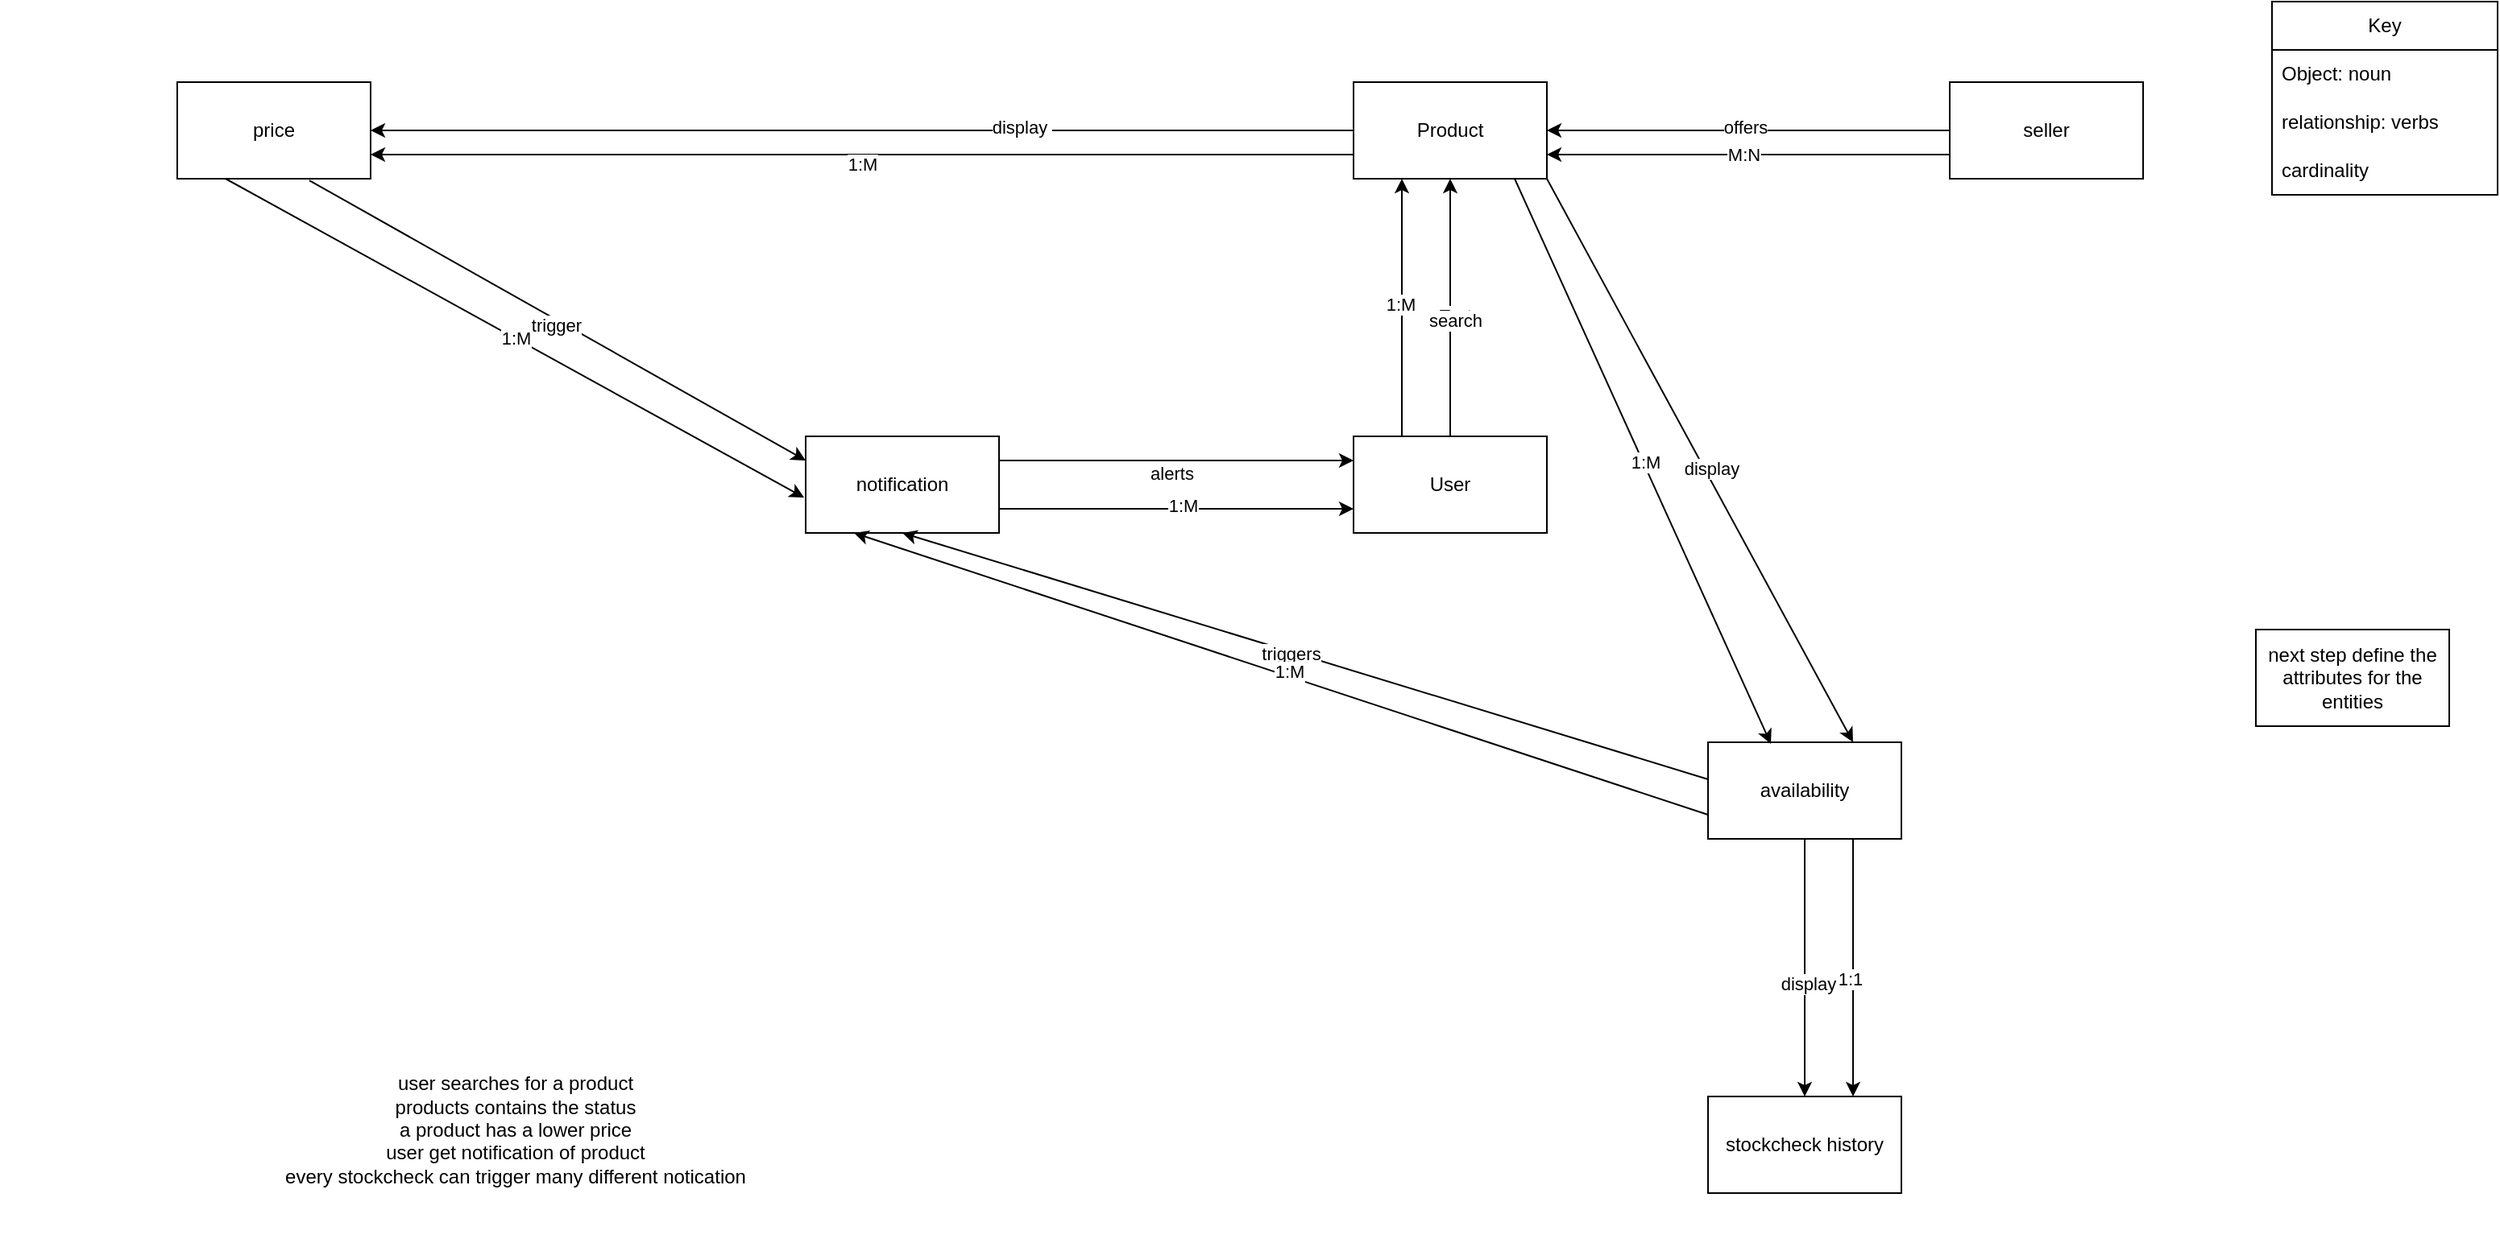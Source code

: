 <mxfile>
    <diagram name="Page-1" id="4VpNGm_nSuCiyjVT2MGh">
        <mxGraphModel dx="2870" dy="883" grid="1" gridSize="10" guides="1" tooltips="1" connect="1" arrows="1" fold="1" page="1" pageScale="1" pageWidth="1100" pageHeight="1700" math="0" shadow="0">
            <root>
                <mxCell id="0"/>
                <mxCell id="1" parent="0"/>
                <mxCell id="TJdjvg6xkdOxgYm8qe-P-21" value="" style="edgeStyle=orthogonalEdgeStyle;rounded=0;orthogonalLoop=1;jettySize=auto;html=1;entryX=1;entryY=0.5;entryDx=0;entryDy=0;" parent="1" source="TJdjvg6xkdOxgYm8qe-P-3" target="TJdjvg6xkdOxgYm8qe-P-12" edge="1">
                    <mxGeometry relative="1" as="geometry">
                        <mxPoint x="150" y="160" as="targetPoint"/>
                    </mxGeometry>
                </mxCell>
                <mxCell id="TJdjvg6xkdOxgYm8qe-P-22" value="display&amp;nbsp;" style="edgeLabel;html=1;align=center;verticalAlign=middle;resizable=0;points=[];" parent="TJdjvg6xkdOxgYm8qe-P-21" vertex="1" connectable="0">
                    <mxGeometry x="-0.325" y="-2" relative="1" as="geometry">
                        <mxPoint as="offset"/>
                    </mxGeometry>
                </mxCell>
                <mxCell id="TJdjvg6xkdOxgYm8qe-P-23" value="" style="edgeStyle=orthogonalEdgeStyle;rounded=0;orthogonalLoop=1;jettySize=auto;html=1;exitX=0.5;exitY=1;exitDx=0;exitDy=0;" parent="1" source="8oSyop-ZPTbU-onXqtr1-8" target="TJdjvg6xkdOxgYm8qe-P-11" edge="1">
                    <mxGeometry relative="1" as="geometry"/>
                </mxCell>
                <mxCell id="TJdjvg6xkdOxgYm8qe-P-24" value="display" style="edgeLabel;html=1;align=center;verticalAlign=middle;resizable=0;points=[];" parent="TJdjvg6xkdOxgYm8qe-P-23" vertex="1" connectable="0">
                    <mxGeometry x="0.12" y="2" relative="1" as="geometry">
                        <mxPoint as="offset"/>
                    </mxGeometry>
                </mxCell>
                <mxCell id="TJdjvg6xkdOxgYm8qe-P-3" value="Product" style="rounded=0;whiteSpace=wrap;html=1;" parent="1" vertex="1">
                    <mxGeometry x="350" y="120" width="120" height="60" as="geometry"/>
                </mxCell>
                <mxCell id="TJdjvg6xkdOxgYm8qe-P-15" value="" style="edgeStyle=orthogonalEdgeStyle;rounded=0;orthogonalLoop=1;jettySize=auto;html=1;" parent="1" source="TJdjvg6xkdOxgYm8qe-P-4" target="TJdjvg6xkdOxgYm8qe-P-3" edge="1">
                    <mxGeometry relative="1" as="geometry"/>
                </mxCell>
                <mxCell id="TJdjvg6xkdOxgYm8qe-P-17" value="Text" style="edgeLabel;html=1;align=center;verticalAlign=middle;resizable=0;points=[];" parent="TJdjvg6xkdOxgYm8qe-P-15" vertex="1" connectable="0">
                    <mxGeometry x="-0.057" y="-3" relative="1" as="geometry">
                        <mxPoint as="offset"/>
                    </mxGeometry>
                </mxCell>
                <mxCell id="TJdjvg6xkdOxgYm8qe-P-18" value="search" style="edgeLabel;html=1;align=center;verticalAlign=middle;resizable=0;points=[];" parent="TJdjvg6xkdOxgYm8qe-P-15" vertex="1" connectable="0">
                    <mxGeometry x="-0.1" y="-3" relative="1" as="geometry">
                        <mxPoint as="offset"/>
                    </mxGeometry>
                </mxCell>
                <mxCell id="TJdjvg6xkdOxgYm8qe-P-4" value="User" style="rounded=0;whiteSpace=wrap;html=1;" parent="1" vertex="1">
                    <mxGeometry x="350" y="340" width="120" height="60" as="geometry"/>
                </mxCell>
                <mxCell id="TJdjvg6xkdOxgYm8qe-P-27" style="edgeStyle=orthogonalEdgeStyle;rounded=0;orthogonalLoop=1;jettySize=auto;html=1;exitX=0;exitY=0.5;exitDx=0;exitDy=0;entryX=1;entryY=0.5;entryDx=0;entryDy=0;" parent="1" source="TJdjvg6xkdOxgYm8qe-P-6" target="TJdjvg6xkdOxgYm8qe-P-3" edge="1">
                    <mxGeometry relative="1" as="geometry"/>
                </mxCell>
                <mxCell id="TJdjvg6xkdOxgYm8qe-P-28" value="offers" style="edgeLabel;html=1;align=center;verticalAlign=middle;resizable=0;points=[];" parent="TJdjvg6xkdOxgYm8qe-P-27" vertex="1" connectable="0">
                    <mxGeometry x="0.017" y="-2" relative="1" as="geometry">
                        <mxPoint as="offset"/>
                    </mxGeometry>
                </mxCell>
                <mxCell id="TJdjvg6xkdOxgYm8qe-P-6" value="seller" style="rounded=0;whiteSpace=wrap;html=1;" parent="1" vertex="1">
                    <mxGeometry x="720" y="120" width="120" height="60" as="geometry"/>
                </mxCell>
                <mxCell id="TJdjvg6xkdOxgYm8qe-P-8" value="user searches for a product&lt;div&gt;products contains the status&lt;/div&gt;&lt;div&gt;a product has a lower price&lt;/div&gt;&lt;div&gt;user get notification of product&lt;/div&gt;&lt;div&gt;every stockcheck can trigger many different notication&lt;/div&gt;&lt;div&gt;&lt;br&gt;&lt;/div&gt;&lt;div&gt;&lt;br&gt;&lt;/div&gt;" style="text;html=1;align=center;verticalAlign=middle;whiteSpace=wrap;rounded=0;" parent="1" vertex="1">
                    <mxGeometry x="-490" y="730" width="640" height="110" as="geometry"/>
                </mxCell>
                <mxCell id="TJdjvg6xkdOxgYm8qe-P-19" style="edgeStyle=orthogonalEdgeStyle;rounded=0;orthogonalLoop=1;jettySize=auto;html=1;entryX=0;entryY=0.25;entryDx=0;entryDy=0;exitX=1;exitY=0.25;exitDx=0;exitDy=0;" parent="1" source="TJdjvg6xkdOxgYm8qe-P-10" target="TJdjvg6xkdOxgYm8qe-P-4" edge="1">
                    <mxGeometry relative="1" as="geometry"/>
                </mxCell>
                <mxCell id="TJdjvg6xkdOxgYm8qe-P-20" value="alerts" style="edgeLabel;html=1;align=center;verticalAlign=middle;resizable=0;points=[];" parent="TJdjvg6xkdOxgYm8qe-P-19" vertex="1" connectable="0">
                    <mxGeometry x="-0.033" y="-8" relative="1" as="geometry">
                        <mxPoint as="offset"/>
                    </mxGeometry>
                </mxCell>
                <mxCell id="TJdjvg6xkdOxgYm8qe-P-10" value="notification" style="rounded=0;whiteSpace=wrap;html=1;" parent="1" vertex="1">
                    <mxGeometry x="10" y="340" width="120" height="60" as="geometry"/>
                </mxCell>
                <mxCell id="TJdjvg6xkdOxgYm8qe-P-11" value="stockcheck history" style="rounded=0;whiteSpace=wrap;html=1;" parent="1" vertex="1">
                    <mxGeometry x="570" y="750" width="120" height="60" as="geometry"/>
                </mxCell>
                <mxCell id="TJdjvg6xkdOxgYm8qe-P-12" value="price" style="rounded=0;whiteSpace=wrap;html=1;" parent="1" vertex="1">
                    <mxGeometry x="-380" y="120" width="120" height="60" as="geometry"/>
                </mxCell>
                <mxCell id="TJdjvg6xkdOxgYm8qe-P-29" value="Key" style="swimlane;fontStyle=0;childLayout=stackLayout;horizontal=1;startSize=30;horizontalStack=0;resizeParent=1;resizeParentMax=0;resizeLast=0;collapsible=1;marginBottom=0;whiteSpace=wrap;html=1;" parent="1" vertex="1">
                    <mxGeometry x="920" y="70" width="140" height="120" as="geometry"/>
                </mxCell>
                <mxCell id="TJdjvg6xkdOxgYm8qe-P-30" value="Object: noun" style="text;strokeColor=none;fillColor=none;align=left;verticalAlign=middle;spacingLeft=4;spacingRight=4;overflow=hidden;points=[[0,0.5],[1,0.5]];portConstraint=eastwest;rotatable=0;whiteSpace=wrap;html=1;" parent="TJdjvg6xkdOxgYm8qe-P-29" vertex="1">
                    <mxGeometry y="30" width="140" height="30" as="geometry"/>
                </mxCell>
                <mxCell id="TJdjvg6xkdOxgYm8qe-P-31" value="relationship: verbs" style="text;strokeColor=none;fillColor=none;align=left;verticalAlign=middle;spacingLeft=4;spacingRight=4;overflow=hidden;points=[[0,0.5],[1,0.5]];portConstraint=eastwest;rotatable=0;whiteSpace=wrap;html=1;" parent="TJdjvg6xkdOxgYm8qe-P-29" vertex="1">
                    <mxGeometry y="60" width="140" height="30" as="geometry"/>
                </mxCell>
                <mxCell id="TJdjvg6xkdOxgYm8qe-P-32" value="cardinality" style="text;strokeColor=none;fillColor=none;align=left;verticalAlign=middle;spacingLeft=4;spacingRight=4;overflow=hidden;points=[[0,0.5],[1,0.5]];portConstraint=eastwest;rotatable=0;whiteSpace=wrap;html=1;" parent="TJdjvg6xkdOxgYm8qe-P-29" vertex="1">
                    <mxGeometry y="90" width="140" height="30" as="geometry"/>
                </mxCell>
                <mxCell id="TJdjvg6xkdOxgYm8qe-P-33" value="" style="endArrow=classic;html=1;rounded=0;exitX=0;exitY=0.75;exitDx=0;exitDy=0;entryX=1;entryY=0.75;entryDx=0;entryDy=0;" parent="1" source="TJdjvg6xkdOxgYm8qe-P-6" target="TJdjvg6xkdOxgYm8qe-P-3" edge="1">
                    <mxGeometry width="50" height="50" relative="1" as="geometry">
                        <mxPoint x="540" y="240" as="sourcePoint"/>
                        <mxPoint x="590" y="190" as="targetPoint"/>
                    </mxGeometry>
                </mxCell>
                <mxCell id="TJdjvg6xkdOxgYm8qe-P-34" value="M:N" style="edgeLabel;html=1;align=center;verticalAlign=middle;resizable=0;points=[];" parent="TJdjvg6xkdOxgYm8qe-P-33" vertex="1" connectable="0">
                    <mxGeometry x="0.027" relative="1" as="geometry">
                        <mxPoint as="offset"/>
                    </mxGeometry>
                </mxCell>
                <mxCell id="TJdjvg6xkdOxgYm8qe-P-35" value="" style="endArrow=classic;html=1;rounded=0;exitX=0;exitY=0.75;exitDx=0;exitDy=0;entryX=1;entryY=0.75;entryDx=0;entryDy=0;" parent="1" source="TJdjvg6xkdOxgYm8qe-P-3" target="TJdjvg6xkdOxgYm8qe-P-12" edge="1">
                    <mxGeometry width="50" height="50" relative="1" as="geometry">
                        <mxPoint x="270" y="210" as="sourcePoint"/>
                        <mxPoint x="320" y="160" as="targetPoint"/>
                    </mxGeometry>
                </mxCell>
                <mxCell id="TJdjvg6xkdOxgYm8qe-P-36" value="1:M" style="edgeLabel;html=1;align=center;verticalAlign=middle;resizable=0;points=[];" parent="TJdjvg6xkdOxgYm8qe-P-35" vertex="1" connectable="0">
                    <mxGeometry y="6" relative="1" as="geometry">
                        <mxPoint as="offset"/>
                    </mxGeometry>
                </mxCell>
                <mxCell id="TJdjvg6xkdOxgYm8qe-P-37" value="" style="endArrow=classic;html=1;rounded=0;exitX=0.75;exitY=1;exitDx=0;exitDy=0;" parent="1" source="8oSyop-ZPTbU-onXqtr1-8" edge="1">
                    <mxGeometry width="50" height="50" relative="1" as="geometry">
                        <mxPoint x="430" y="120" as="sourcePoint"/>
                        <mxPoint x="660" y="750" as="targetPoint"/>
                    </mxGeometry>
                </mxCell>
                <mxCell id="TJdjvg6xkdOxgYm8qe-P-38" value="1:1" style="edgeLabel;html=1;align=center;verticalAlign=middle;resizable=0;points=[];" parent="TJdjvg6xkdOxgYm8qe-P-37" vertex="1" connectable="0">
                    <mxGeometry x="0.08" y="-2" relative="1" as="geometry">
                        <mxPoint as="offset"/>
                    </mxGeometry>
                </mxCell>
                <mxCell id="TJdjvg6xkdOxgYm8qe-P-39" value="" style="endArrow=classic;html=1;rounded=0;entryX=0.25;entryY=1;entryDx=0;entryDy=0;exitX=0.25;exitY=0;exitDx=0;exitDy=0;" parent="1" source="TJdjvg6xkdOxgYm8qe-P-4" target="TJdjvg6xkdOxgYm8qe-P-3" edge="1">
                    <mxGeometry width="50" height="50" relative="1" as="geometry">
                        <mxPoint x="390" y="340" as="sourcePoint"/>
                        <mxPoint x="440" y="290" as="targetPoint"/>
                    </mxGeometry>
                </mxCell>
                <mxCell id="TJdjvg6xkdOxgYm8qe-P-40" value="1:M" style="edgeLabel;html=1;align=center;verticalAlign=middle;resizable=0;points=[];" parent="TJdjvg6xkdOxgYm8qe-P-39" vertex="1" connectable="0">
                    <mxGeometry x="0.025" y="1" relative="1" as="geometry">
                        <mxPoint as="offset"/>
                    </mxGeometry>
                </mxCell>
                <mxCell id="TJdjvg6xkdOxgYm8qe-P-41" value="" style="endArrow=classic;html=1;rounded=0;exitX=1;exitY=0.75;exitDx=0;exitDy=0;entryX=0;entryY=0.75;entryDx=0;entryDy=0;" parent="1" source="TJdjvg6xkdOxgYm8qe-P-10" target="TJdjvg6xkdOxgYm8qe-P-4" edge="1">
                    <mxGeometry width="50" height="50" relative="1" as="geometry">
                        <mxPoint x="560" y="340" as="sourcePoint"/>
                        <mxPoint x="610" y="290" as="targetPoint"/>
                    </mxGeometry>
                </mxCell>
                <mxCell id="TJdjvg6xkdOxgYm8qe-P-42" value="1:M" style="edgeLabel;html=1;align=center;verticalAlign=middle;resizable=0;points=[];" parent="TJdjvg6xkdOxgYm8qe-P-41" vertex="1" connectable="0">
                    <mxGeometry x="0.033" y="2" relative="1" as="geometry">
                        <mxPoint as="offset"/>
                    </mxGeometry>
                </mxCell>
                <mxCell id="TJdjvg6xkdOxgYm8qe-P-51" value="1:M" style="endArrow=classic;html=1;rounded=0;entryX=-0.008;entryY=0.633;entryDx=0;entryDy=0;exitX=0.25;exitY=1;exitDx=0;exitDy=0;entryPerimeter=0;" parent="1" source="TJdjvg6xkdOxgYm8qe-P-12" target="TJdjvg6xkdOxgYm8qe-P-10" edge="1">
                    <mxGeometry width="50" height="50" relative="1" as="geometry">
                        <mxPoint x="-340" y="180" as="sourcePoint"/>
                        <mxPoint x="-290" y="130" as="targetPoint"/>
                    </mxGeometry>
                </mxCell>
                <mxCell id="TJdjvg6xkdOxgYm8qe-P-52" value="" style="endArrow=classic;html=1;rounded=0;entryX=0;entryY=0.25;entryDx=0;entryDy=0;exitX=0.683;exitY=1.017;exitDx=0;exitDy=0;exitPerimeter=0;" parent="1" source="TJdjvg6xkdOxgYm8qe-P-12" target="TJdjvg6xkdOxgYm8qe-P-10" edge="1">
                    <mxGeometry width="50" height="50" relative="1" as="geometry">
                        <mxPoint x="-300" y="180" as="sourcePoint"/>
                        <mxPoint x="10" y="370" as="targetPoint"/>
                    </mxGeometry>
                </mxCell>
                <mxCell id="TJdjvg6xkdOxgYm8qe-P-53" value="trigger" style="edgeLabel;html=1;align=center;verticalAlign=middle;resizable=0;points=[];" parent="TJdjvg6xkdOxgYm8qe-P-52" vertex="1" connectable="0">
                    <mxGeometry x="0.004" y="-3" relative="1" as="geometry">
                        <mxPoint as="offset"/>
                    </mxGeometry>
                </mxCell>
                <mxCell id="TJdjvg6xkdOxgYm8qe-P-54" value="next step define the attributes for the entities" style="rounded=0;whiteSpace=wrap;html=1;" parent="1" vertex="1">
                    <mxGeometry x="910" y="460" width="120" height="60" as="geometry"/>
                </mxCell>
                <mxCell id="8oSyop-ZPTbU-onXqtr1-8" value="availability" style="rounded=0;whiteSpace=wrap;html=1;" parent="1" vertex="1">
                    <mxGeometry x="570" y="530" width="120" height="60" as="geometry"/>
                </mxCell>
                <mxCell id="8oSyop-ZPTbU-onXqtr1-9" value="" style="endArrow=classic;html=1;rounded=0;entryX=0.75;entryY=0;entryDx=0;entryDy=0;" parent="1" target="8oSyop-ZPTbU-onXqtr1-8" edge="1">
                    <mxGeometry width="50" height="50" relative="1" as="geometry">
                        <mxPoint x="470" y="180" as="sourcePoint"/>
                        <mxPoint x="520" y="130" as="targetPoint"/>
                    </mxGeometry>
                </mxCell>
                <mxCell id="8oSyop-ZPTbU-onXqtr1-20" value="Text" style="edgeLabel;html=1;align=center;verticalAlign=middle;resizable=0;points=[];" parent="8oSyop-ZPTbU-onXqtr1-9" vertex="1" connectable="0">
                    <mxGeometry x="0.026" y="3" relative="1" as="geometry">
                        <mxPoint y="1" as="offset"/>
                    </mxGeometry>
                </mxCell>
                <mxCell id="8oSyop-ZPTbU-onXqtr1-27" value="display" style="edgeLabel;html=1;align=center;verticalAlign=middle;resizable=0;points=[];" parent="8oSyop-ZPTbU-onXqtr1-9" vertex="1" connectable="0">
                    <mxGeometry x="0.032" y="4" relative="1" as="geometry">
                        <mxPoint y="1" as="offset"/>
                    </mxGeometry>
                </mxCell>
                <mxCell id="8oSyop-ZPTbU-onXqtr1-19" value="" style="endArrow=classic;html=1;rounded=0;entryX=0.325;entryY=0.017;entryDx=0;entryDy=0;entryPerimeter=0;" parent="1" target="8oSyop-ZPTbU-onXqtr1-8" edge="1">
                    <mxGeometry width="50" height="50" relative="1" as="geometry">
                        <mxPoint x="450" y="180" as="sourcePoint"/>
                        <mxPoint x="650" y="640" as="targetPoint"/>
                    </mxGeometry>
                </mxCell>
                <mxCell id="8oSyop-ZPTbU-onXqtr1-29" value="1:M" style="edgeLabel;html=1;align=center;verticalAlign=middle;resizable=0;points=[];" parent="8oSyop-ZPTbU-onXqtr1-19" vertex="1" connectable="0">
                    <mxGeometry x="0.004" y="1" relative="1" as="geometry">
                        <mxPoint as="offset"/>
                    </mxGeometry>
                </mxCell>
                <mxCell id="8oSyop-ZPTbU-onXqtr1-23" value="" style="endArrow=classic;html=1;rounded=0;entryX=0.5;entryY=1;entryDx=0;entryDy=0;exitX=0;exitY=0.383;exitDx=0;exitDy=0;exitPerimeter=0;" parent="1" source="8oSyop-ZPTbU-onXqtr1-8" target="TJdjvg6xkdOxgYm8qe-P-10" edge="1">
                    <mxGeometry width="50" height="50" relative="1" as="geometry">
                        <mxPoint x="510" y="540" as="sourcePoint"/>
                        <mxPoint x="450" y="840" as="targetPoint"/>
                    </mxGeometry>
                </mxCell>
                <mxCell id="8oSyop-ZPTbU-onXqtr1-25" value="triggers" style="edgeLabel;html=1;align=center;verticalAlign=middle;resizable=0;points=[];" parent="8oSyop-ZPTbU-onXqtr1-23" vertex="1" connectable="0">
                    <mxGeometry x="0.039" y="1" relative="1" as="geometry">
                        <mxPoint x="1" as="offset"/>
                    </mxGeometry>
                </mxCell>
                <mxCell id="8oSyop-ZPTbU-onXqtr1-24" value="" style="endArrow=classic;html=1;rounded=0;exitX=0;exitY=0.75;exitDx=0;exitDy=0;entryX=0.25;entryY=1;entryDx=0;entryDy=0;" parent="1" source="8oSyop-ZPTbU-onXqtr1-8" target="TJdjvg6xkdOxgYm8qe-P-10" edge="1">
                    <mxGeometry width="50" height="50" relative="1" as="geometry">
                        <mxPoint x="60" y="550" as="sourcePoint"/>
                        <mxPoint x="110" y="500" as="targetPoint"/>
                    </mxGeometry>
                </mxCell>
                <mxCell id="8oSyop-ZPTbU-onXqtr1-26" value="1:M" style="edgeLabel;html=1;align=center;verticalAlign=middle;resizable=0;points=[];" parent="8oSyop-ZPTbU-onXqtr1-24" vertex="1" connectable="0">
                    <mxGeometry x="-0.013" y="-3" relative="1" as="geometry">
                        <mxPoint as="offset"/>
                    </mxGeometry>
                </mxCell>
            </root>
        </mxGraphModel>
    </diagram>
</mxfile>